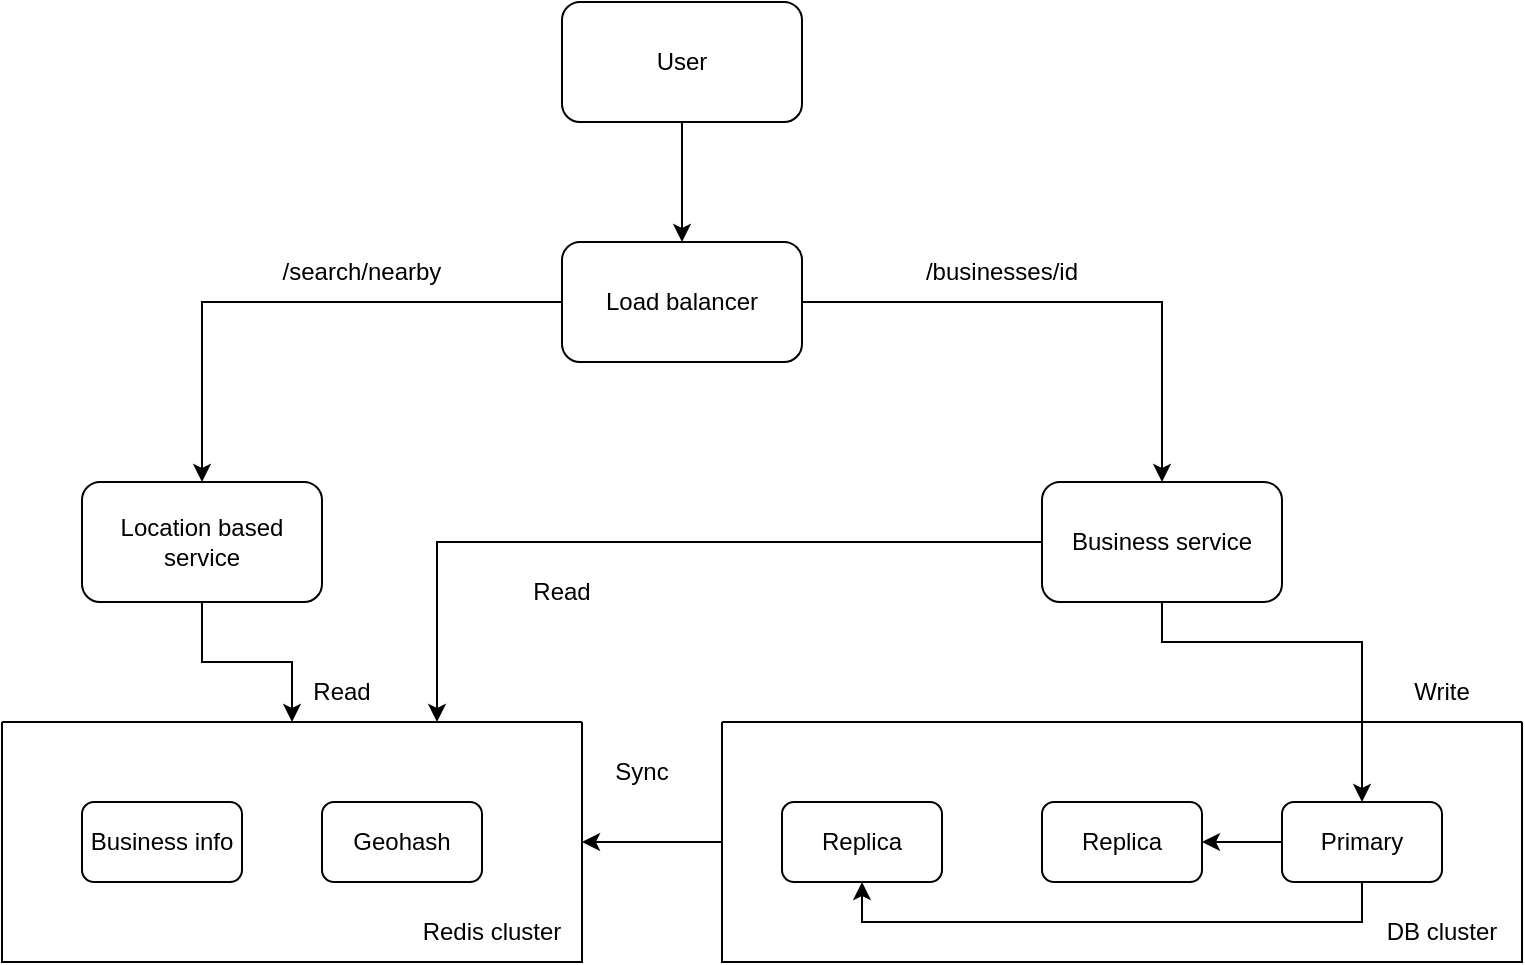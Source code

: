 <mxfile version="24.2.5" type="device">
  <diagram id="bc47vRQSer-DN1HRI0ml" name="Page-1">
    <mxGraphModel dx="882" dy="578" grid="1" gridSize="10" guides="1" tooltips="1" connect="1" arrows="1" fold="1" page="1" pageScale="1" pageWidth="850" pageHeight="1100" math="0" shadow="0">
      <root>
        <mxCell id="0" />
        <mxCell id="1" parent="0" />
        <mxCell id="ktq69xOBjVKp33dEk9sb-27" style="edgeStyle=orthogonalEdgeStyle;rounded=0;orthogonalLoop=1;jettySize=auto;html=1;exitX=0.5;exitY=1;exitDx=0;exitDy=0;" parent="1" source="ktq69xOBjVKp33dEk9sb-1" target="ktq69xOBjVKp33dEk9sb-2" edge="1">
          <mxGeometry relative="1" as="geometry" />
        </mxCell>
        <mxCell id="ktq69xOBjVKp33dEk9sb-1" value="User" style="rounded=1;whiteSpace=wrap;html=1;" parent="1" vertex="1">
          <mxGeometry x="320" y="40" width="120" height="60" as="geometry" />
        </mxCell>
        <mxCell id="ktq69xOBjVKp33dEk9sb-28" style="edgeStyle=orthogonalEdgeStyle;rounded=0;orthogonalLoop=1;jettySize=auto;html=1;exitX=0;exitY=0.5;exitDx=0;exitDy=0;" parent="1" source="ktq69xOBjVKp33dEk9sb-2" target="ktq69xOBjVKp33dEk9sb-3" edge="1">
          <mxGeometry relative="1" as="geometry" />
        </mxCell>
        <mxCell id="ktq69xOBjVKp33dEk9sb-29" style="edgeStyle=orthogonalEdgeStyle;rounded=0;orthogonalLoop=1;jettySize=auto;html=1;exitX=1;exitY=0.5;exitDx=0;exitDy=0;entryX=0.5;entryY=0;entryDx=0;entryDy=0;" parent="1" source="ktq69xOBjVKp33dEk9sb-2" target="ktq69xOBjVKp33dEk9sb-4" edge="1">
          <mxGeometry relative="1" as="geometry" />
        </mxCell>
        <mxCell id="ktq69xOBjVKp33dEk9sb-2" value="Load balancer" style="rounded=1;whiteSpace=wrap;html=1;" parent="1" vertex="1">
          <mxGeometry x="320" y="160" width="120" height="60" as="geometry" />
        </mxCell>
        <mxCell id="8E6VHBpOMy2JOGCtMbF6-8" style="edgeStyle=orthogonalEdgeStyle;rounded=0;orthogonalLoop=1;jettySize=auto;html=1;exitX=0.5;exitY=1;exitDx=0;exitDy=0;entryX=0.5;entryY=0;entryDx=0;entryDy=0;" edge="1" parent="1" source="ktq69xOBjVKp33dEk9sb-3" target="8E6VHBpOMy2JOGCtMbF6-3">
          <mxGeometry relative="1" as="geometry" />
        </mxCell>
        <mxCell id="ktq69xOBjVKp33dEk9sb-3" value="Location based service" style="rounded=1;whiteSpace=wrap;html=1;" parent="1" vertex="1">
          <mxGeometry x="80" y="280" width="120" height="60" as="geometry" />
        </mxCell>
        <mxCell id="ktq69xOBjVKp33dEk9sb-18" style="edgeStyle=orthogonalEdgeStyle;rounded=0;orthogonalLoop=1;jettySize=auto;html=1;exitX=0.5;exitY=1;exitDx=0;exitDy=0;entryX=0.5;entryY=0;entryDx=0;entryDy=0;" parent="1" source="ktq69xOBjVKp33dEk9sb-4" target="ktq69xOBjVKp33dEk9sb-14" edge="1">
          <mxGeometry relative="1" as="geometry">
            <Array as="points">
              <mxPoint x="620" y="360" />
              <mxPoint x="720" y="360" />
            </Array>
          </mxGeometry>
        </mxCell>
        <mxCell id="8E6VHBpOMy2JOGCtMbF6-13" style="edgeStyle=orthogonalEdgeStyle;rounded=0;orthogonalLoop=1;jettySize=auto;html=1;exitX=0;exitY=0.5;exitDx=0;exitDy=0;entryX=0.75;entryY=0;entryDx=0;entryDy=0;" edge="1" parent="1" source="ktq69xOBjVKp33dEk9sb-4" target="8E6VHBpOMy2JOGCtMbF6-3">
          <mxGeometry relative="1" as="geometry" />
        </mxCell>
        <mxCell id="ktq69xOBjVKp33dEk9sb-4" value="Business service" style="rounded=1;whiteSpace=wrap;html=1;" parent="1" vertex="1">
          <mxGeometry x="560" y="280" width="120" height="60" as="geometry" />
        </mxCell>
        <mxCell id="8E6VHBpOMy2JOGCtMbF6-6" style="edgeStyle=orthogonalEdgeStyle;rounded=0;orthogonalLoop=1;jettySize=auto;html=1;exitX=0;exitY=0.5;exitDx=0;exitDy=0;entryX=1;entryY=0.5;entryDx=0;entryDy=0;" edge="1" parent="1" source="ktq69xOBjVKp33dEk9sb-5" target="8E6VHBpOMy2JOGCtMbF6-3">
          <mxGeometry relative="1" as="geometry" />
        </mxCell>
        <mxCell id="ktq69xOBjVKp33dEk9sb-5" value="" style="swimlane;startSize=0;" parent="1" vertex="1">
          <mxGeometry x="400" y="400" width="400" height="120" as="geometry" />
        </mxCell>
        <mxCell id="ktq69xOBjVKp33dEk9sb-6" value="Replica" style="rounded=1;whiteSpace=wrap;html=1;" parent="ktq69xOBjVKp33dEk9sb-5" vertex="1">
          <mxGeometry x="30" y="40" width="80" height="40" as="geometry" />
        </mxCell>
        <mxCell id="ktq69xOBjVKp33dEk9sb-7" value="Replica" style="rounded=1;whiteSpace=wrap;html=1;" parent="ktq69xOBjVKp33dEk9sb-5" vertex="1">
          <mxGeometry x="160" y="40" width="80" height="40" as="geometry" />
        </mxCell>
        <mxCell id="8E6VHBpOMy2JOGCtMbF6-1" style="edgeStyle=orthogonalEdgeStyle;rounded=0;orthogonalLoop=1;jettySize=auto;html=1;exitX=0;exitY=0.5;exitDx=0;exitDy=0;entryX=1;entryY=0.5;entryDx=0;entryDy=0;" edge="1" parent="ktq69xOBjVKp33dEk9sb-5" source="ktq69xOBjVKp33dEk9sb-14" target="ktq69xOBjVKp33dEk9sb-7">
          <mxGeometry relative="1" as="geometry" />
        </mxCell>
        <mxCell id="8E6VHBpOMy2JOGCtMbF6-2" style="edgeStyle=orthogonalEdgeStyle;rounded=0;orthogonalLoop=1;jettySize=auto;html=1;exitX=0.5;exitY=1;exitDx=0;exitDy=0;entryX=0.5;entryY=1;entryDx=0;entryDy=0;" edge="1" parent="ktq69xOBjVKp33dEk9sb-5" source="ktq69xOBjVKp33dEk9sb-14" target="ktq69xOBjVKp33dEk9sb-6">
          <mxGeometry relative="1" as="geometry" />
        </mxCell>
        <mxCell id="ktq69xOBjVKp33dEk9sb-14" value="Primary" style="rounded=1;whiteSpace=wrap;html=1;" parent="ktq69xOBjVKp33dEk9sb-5" vertex="1">
          <mxGeometry x="280" y="40" width="80" height="40" as="geometry" />
        </mxCell>
        <mxCell id="8E6VHBpOMy2JOGCtMbF6-12" value="DB cluster" style="text;html=1;align=center;verticalAlign=middle;whiteSpace=wrap;rounded=0;" vertex="1" parent="ktq69xOBjVKp33dEk9sb-5">
          <mxGeometry x="320" y="90" width="80" height="30" as="geometry" />
        </mxCell>
        <mxCell id="ktq69xOBjVKp33dEk9sb-30" value="/search/nearby" style="text;html=1;align=center;verticalAlign=middle;whiteSpace=wrap;rounded=0;" parent="1" vertex="1">
          <mxGeometry x="160" y="160" width="120" height="30" as="geometry" />
        </mxCell>
        <mxCell id="ktq69xOBjVKp33dEk9sb-31" value="/businesses/id" style="text;html=1;align=center;verticalAlign=middle;whiteSpace=wrap;rounded=0;" parent="1" vertex="1">
          <mxGeometry x="480" y="160" width="120" height="30" as="geometry" />
        </mxCell>
        <mxCell id="8E6VHBpOMy2JOGCtMbF6-3" value="" style="swimlane;startSize=0;" vertex="1" parent="1">
          <mxGeometry x="40" y="400" width="290" height="120" as="geometry" />
        </mxCell>
        <mxCell id="8E6VHBpOMy2JOGCtMbF6-4" value="Business info" style="rounded=1;whiteSpace=wrap;html=1;" vertex="1" parent="8E6VHBpOMy2JOGCtMbF6-3">
          <mxGeometry x="40" y="40" width="80" height="40" as="geometry" />
        </mxCell>
        <mxCell id="8E6VHBpOMy2JOGCtMbF6-5" value="Geohash" style="rounded=1;whiteSpace=wrap;html=1;" vertex="1" parent="8E6VHBpOMy2JOGCtMbF6-3">
          <mxGeometry x="160" y="40" width="80" height="40" as="geometry" />
        </mxCell>
        <mxCell id="8E6VHBpOMy2JOGCtMbF6-11" value="Redis cluster" style="text;html=1;align=center;verticalAlign=middle;whiteSpace=wrap;rounded=0;" vertex="1" parent="8E6VHBpOMy2JOGCtMbF6-3">
          <mxGeometry x="200" y="90" width="90" height="30" as="geometry" />
        </mxCell>
        <mxCell id="8E6VHBpOMy2JOGCtMbF6-7" value="Sync" style="text;html=1;align=center;verticalAlign=middle;whiteSpace=wrap;rounded=0;" vertex="1" parent="1">
          <mxGeometry x="320" y="410" width="80" height="30" as="geometry" />
        </mxCell>
        <mxCell id="8E6VHBpOMy2JOGCtMbF6-9" value="Read" style="text;html=1;align=center;verticalAlign=middle;whiteSpace=wrap;rounded=0;" vertex="1" parent="1">
          <mxGeometry x="180" y="370" width="60" height="30" as="geometry" />
        </mxCell>
        <mxCell id="8E6VHBpOMy2JOGCtMbF6-10" value="Write" style="text;html=1;align=center;verticalAlign=middle;whiteSpace=wrap;rounded=0;" vertex="1" parent="1">
          <mxGeometry x="720" y="370" width="80" height="30" as="geometry" />
        </mxCell>
        <mxCell id="8E6VHBpOMy2JOGCtMbF6-14" value="Read" style="text;html=1;align=center;verticalAlign=middle;whiteSpace=wrap;rounded=0;" vertex="1" parent="1">
          <mxGeometry x="280" y="320" width="80" height="30" as="geometry" />
        </mxCell>
      </root>
    </mxGraphModel>
  </diagram>
</mxfile>
